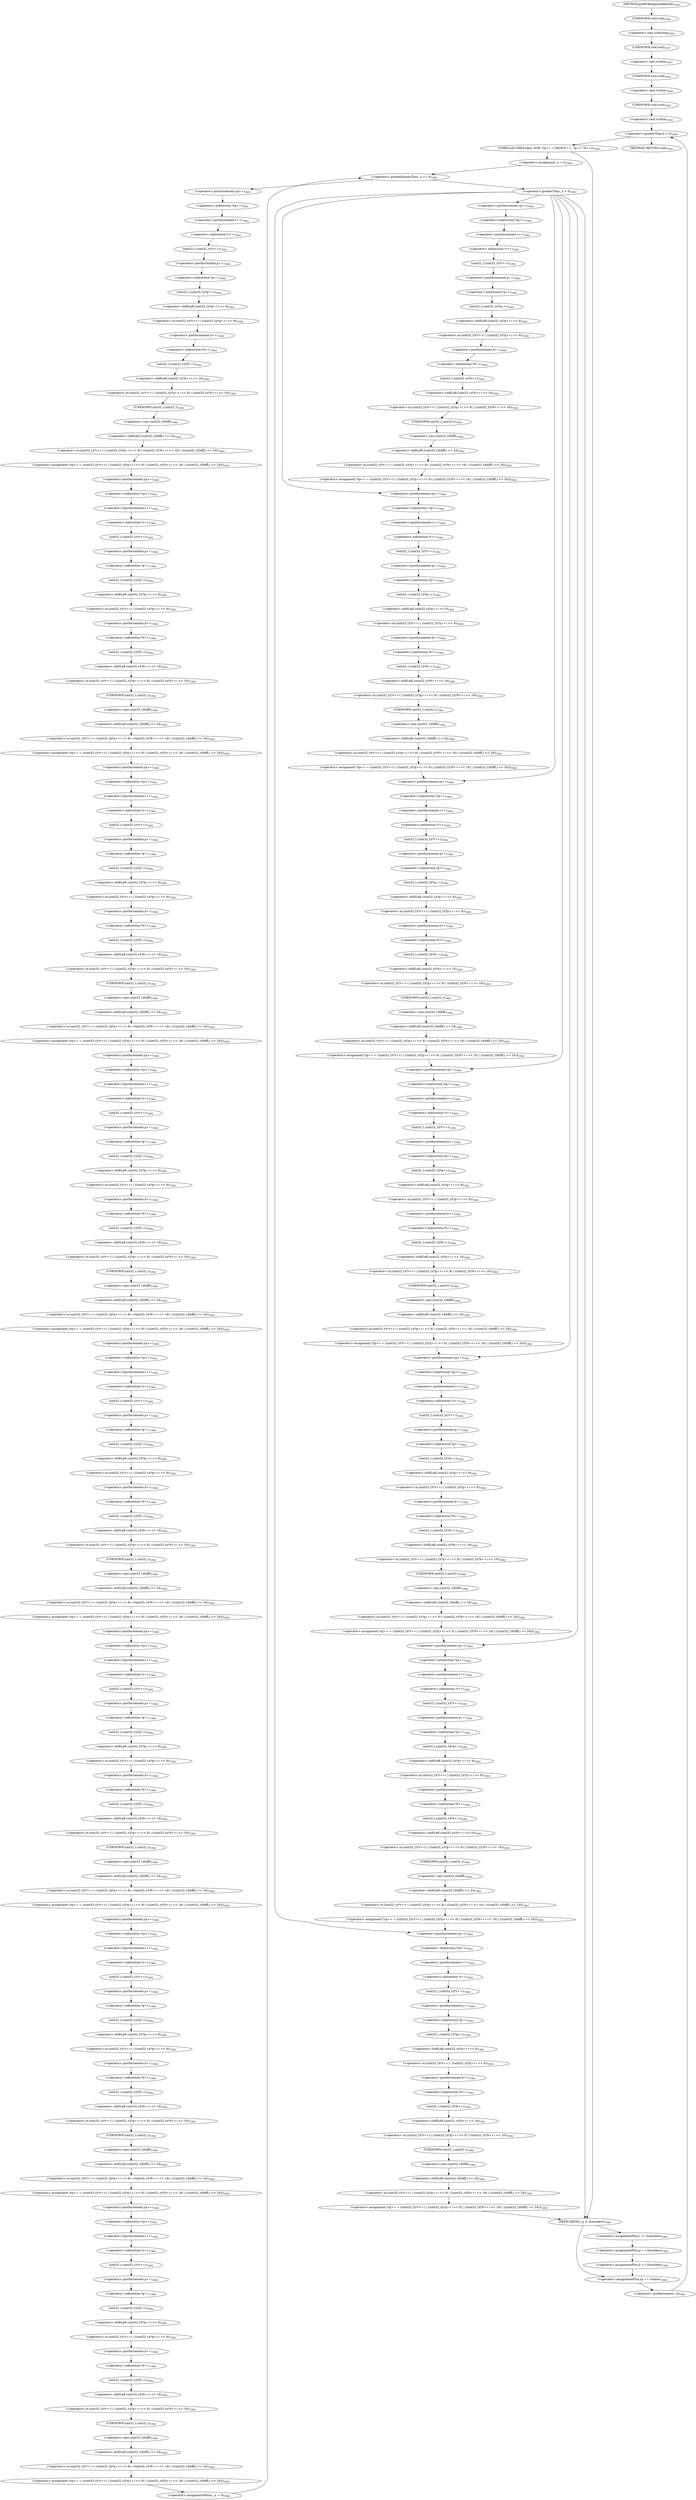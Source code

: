 digraph "putRGBseparate8bittile" {  
"53342" [label = <(&lt;operator&gt;.cast,(void)img)<SUB>1856</SUB>> ]
"53345" [label = <(&lt;operator&gt;.cast,(void)x)<SUB>1857</SUB>> ]
"53348" [label = <(&lt;operator&gt;.cast,(void)y)<SUB>1858</SUB>> ]
"53351" [label = <(&lt;operator&gt;.cast,(void)a)<SUB>1859</SUB>> ]
"53343" [label = <(UNKNOWN,void,void)<SUB>1856</SUB>> ]
"53346" [label = <(UNKNOWN,void,void)<SUB>1857</SUB>> ]
"53349" [label = <(UNKNOWN,void,void)<SUB>1858</SUB>> ]
"53352" [label = <(UNKNOWN,void,void)<SUB>1859</SUB>> ]
"53356" [label = <(&lt;operator&gt;.greaterThan,h &gt; 0)<SUB>1860</SUB>> ]
"53359" [label = <(&lt;operator&gt;.preDecrement,--h)<SUB>1860</SUB>> ]
"53362" [label = <(UNROLL8,UNROLL8(w, NOP, *cp++ = PACK(*r++, *g++, *b++)))<SUB>1862</SUB>> ]
"53821" [label = <(SKEW,SKEW(r, g, b, fromskew))<SUB>1863</SUB>> ]
"53837" [label = <(&lt;operator&gt;.assignmentPlus,cp += toskew)<SUB>1864</SUB>> ]
"53828" [label = <(&lt;operator&gt;.assignmentPlus,r += fromskew)<SUB>1863</SUB>> ]
"53831" [label = <(&lt;operator&gt;.assignmentPlus,g += fromskew)<SUB>1863</SUB>> ]
"53834" [label = <(&lt;operator&gt;.assignmentPlus,b += fromskew)<SUB>1863</SUB>> ]
"53372" [label = <(&lt;operator&gt;.greaterEqualsThan,_x &gt;= 8)<SUB>1862</SUB>> ]
"53375" [label = <(&lt;operator&gt;.assignmentMinus,_x -= 8)<SUB>1862</SUB>> ]
"53604" [label = <(&lt;operator&gt;.greaterThan,_x &gt; 0)<SUB>1862</SUB>> ]
"53369" [label = <(&lt;operator&gt;.assignment,_x = w)<SUB>1862</SUB>> ]
"53379" [label = <(&lt;operator&gt;.assignment,*cp++ = ((uint32_t)(*r++) | ((uint32_t)(*g++) &lt;&lt; 8) | ((uint32_t)(*b++) &lt;&lt; 16) | (((uint32_t)0xffL) &lt;&lt; 24)))<SUB>1862</SUB>> ]
"53407" [label = <(&lt;operator&gt;.assignment,*cp++ = ((uint32_t)(*r++) | ((uint32_t)(*g++) &lt;&lt; 8) | ((uint32_t)(*b++) &lt;&lt; 16) | (((uint32_t)0xffL) &lt;&lt; 24)))<SUB>1862</SUB>> ]
"53435" [label = <(&lt;operator&gt;.assignment,*cp++ = ((uint32_t)(*r++) | ((uint32_t)(*g++) &lt;&lt; 8) | ((uint32_t)(*b++) &lt;&lt; 16) | (((uint32_t)0xffL) &lt;&lt; 24)))<SUB>1862</SUB>> ]
"53463" [label = <(&lt;operator&gt;.assignment,*cp++ = ((uint32_t)(*r++) | ((uint32_t)(*g++) &lt;&lt; 8) | ((uint32_t)(*b++) &lt;&lt; 16) | (((uint32_t)0xffL) &lt;&lt; 24)))<SUB>1862</SUB>> ]
"53491" [label = <(&lt;operator&gt;.assignment,*cp++ = ((uint32_t)(*r++) | ((uint32_t)(*g++) &lt;&lt; 8) | ((uint32_t)(*b++) &lt;&lt; 16) | (((uint32_t)0xffL) &lt;&lt; 24)))<SUB>1862</SUB>> ]
"53519" [label = <(&lt;operator&gt;.assignment,*cp++ = ((uint32_t)(*r++) | ((uint32_t)(*g++) &lt;&lt; 8) | ((uint32_t)(*b++) &lt;&lt; 16) | (((uint32_t)0xffL) &lt;&lt; 24)))<SUB>1862</SUB>> ]
"53547" [label = <(&lt;operator&gt;.assignment,*cp++ = ((uint32_t)(*r++) | ((uint32_t)(*g++) &lt;&lt; 8) | ((uint32_t)(*b++) &lt;&lt; 16) | (((uint32_t)0xffL) &lt;&lt; 24)))<SUB>1862</SUB>> ]
"53575" [label = <(&lt;operator&gt;.assignment,*cp++ = ((uint32_t)(*r++) | ((uint32_t)(*g++) &lt;&lt; 8) | ((uint32_t)(*b++) &lt;&lt; 16) | (((uint32_t)0xffL) &lt;&lt; 24)))<SUB>1862</SUB>> ]
"53380" [label = <(&lt;operator&gt;.indirection,*cp++)<SUB>1862</SUB>> ]
"53383" [label = <(&lt;operator&gt;.or,(uint32_t)(*r++) | ((uint32_t)(*g++) &lt;&lt; 8) | ((uint32_t)(*b++) &lt;&lt; 16) | (((uint32_t)0xffL) &lt;&lt; 24))<SUB>1862</SUB>> ]
"53408" [label = <(&lt;operator&gt;.indirection,*cp++)<SUB>1862</SUB>> ]
"53411" [label = <(&lt;operator&gt;.or,(uint32_t)(*r++) | ((uint32_t)(*g++) &lt;&lt; 8) | ((uint32_t)(*b++) &lt;&lt; 16) | (((uint32_t)0xffL) &lt;&lt; 24))<SUB>1862</SUB>> ]
"53436" [label = <(&lt;operator&gt;.indirection,*cp++)<SUB>1862</SUB>> ]
"53439" [label = <(&lt;operator&gt;.or,(uint32_t)(*r++) | ((uint32_t)(*g++) &lt;&lt; 8) | ((uint32_t)(*b++) &lt;&lt; 16) | (((uint32_t)0xffL) &lt;&lt; 24))<SUB>1862</SUB>> ]
"53464" [label = <(&lt;operator&gt;.indirection,*cp++)<SUB>1862</SUB>> ]
"53467" [label = <(&lt;operator&gt;.or,(uint32_t)(*r++) | ((uint32_t)(*g++) &lt;&lt; 8) | ((uint32_t)(*b++) &lt;&lt; 16) | (((uint32_t)0xffL) &lt;&lt; 24))<SUB>1862</SUB>> ]
"53492" [label = <(&lt;operator&gt;.indirection,*cp++)<SUB>1862</SUB>> ]
"53495" [label = <(&lt;operator&gt;.or,(uint32_t)(*r++) | ((uint32_t)(*g++) &lt;&lt; 8) | ((uint32_t)(*b++) &lt;&lt; 16) | (((uint32_t)0xffL) &lt;&lt; 24))<SUB>1862</SUB>> ]
"53520" [label = <(&lt;operator&gt;.indirection,*cp++)<SUB>1862</SUB>> ]
"53523" [label = <(&lt;operator&gt;.or,(uint32_t)(*r++) | ((uint32_t)(*g++) &lt;&lt; 8) | ((uint32_t)(*b++) &lt;&lt; 16) | (((uint32_t)0xffL) &lt;&lt; 24))<SUB>1862</SUB>> ]
"53548" [label = <(&lt;operator&gt;.indirection,*cp++)<SUB>1862</SUB>> ]
"53551" [label = <(&lt;operator&gt;.or,(uint32_t)(*r++) | ((uint32_t)(*g++) &lt;&lt; 8) | ((uint32_t)(*b++) &lt;&lt; 16) | (((uint32_t)0xffL) &lt;&lt; 24))<SUB>1862</SUB>> ]
"53576" [label = <(&lt;operator&gt;.indirection,*cp++)<SUB>1862</SUB>> ]
"53579" [label = <(&lt;operator&gt;.or,(uint32_t)(*r++) | ((uint32_t)(*g++) &lt;&lt; 8) | ((uint32_t)(*b++) &lt;&lt; 16) | (((uint32_t)0xffL) &lt;&lt; 24))<SUB>1862</SUB>> ]
"53381" [label = <(&lt;operator&gt;.postIncrement,cp++)<SUB>1862</SUB>> ]
"53384" [label = <(&lt;operator&gt;.or,(uint32_t)(*r++) | ((uint32_t)(*g++) &lt;&lt; 8) | ((uint32_t)(*b++) &lt;&lt; 16))<SUB>1862</SUB>> ]
"53402" [label = <(&lt;operator&gt;.shiftLeft,((uint32_t)0xffL) &lt;&lt; 24)<SUB>1862</SUB>> ]
"53409" [label = <(&lt;operator&gt;.postIncrement,cp++)<SUB>1862</SUB>> ]
"53412" [label = <(&lt;operator&gt;.or,(uint32_t)(*r++) | ((uint32_t)(*g++) &lt;&lt; 8) | ((uint32_t)(*b++) &lt;&lt; 16))<SUB>1862</SUB>> ]
"53430" [label = <(&lt;operator&gt;.shiftLeft,((uint32_t)0xffL) &lt;&lt; 24)<SUB>1862</SUB>> ]
"53437" [label = <(&lt;operator&gt;.postIncrement,cp++)<SUB>1862</SUB>> ]
"53440" [label = <(&lt;operator&gt;.or,(uint32_t)(*r++) | ((uint32_t)(*g++) &lt;&lt; 8) | ((uint32_t)(*b++) &lt;&lt; 16))<SUB>1862</SUB>> ]
"53458" [label = <(&lt;operator&gt;.shiftLeft,((uint32_t)0xffL) &lt;&lt; 24)<SUB>1862</SUB>> ]
"53465" [label = <(&lt;operator&gt;.postIncrement,cp++)<SUB>1862</SUB>> ]
"53468" [label = <(&lt;operator&gt;.or,(uint32_t)(*r++) | ((uint32_t)(*g++) &lt;&lt; 8) | ((uint32_t)(*b++) &lt;&lt; 16))<SUB>1862</SUB>> ]
"53486" [label = <(&lt;operator&gt;.shiftLeft,((uint32_t)0xffL) &lt;&lt; 24)<SUB>1862</SUB>> ]
"53493" [label = <(&lt;operator&gt;.postIncrement,cp++)<SUB>1862</SUB>> ]
"53496" [label = <(&lt;operator&gt;.or,(uint32_t)(*r++) | ((uint32_t)(*g++) &lt;&lt; 8) | ((uint32_t)(*b++) &lt;&lt; 16))<SUB>1862</SUB>> ]
"53514" [label = <(&lt;operator&gt;.shiftLeft,((uint32_t)0xffL) &lt;&lt; 24)<SUB>1862</SUB>> ]
"53521" [label = <(&lt;operator&gt;.postIncrement,cp++)<SUB>1862</SUB>> ]
"53524" [label = <(&lt;operator&gt;.or,(uint32_t)(*r++) | ((uint32_t)(*g++) &lt;&lt; 8) | ((uint32_t)(*b++) &lt;&lt; 16))<SUB>1862</SUB>> ]
"53542" [label = <(&lt;operator&gt;.shiftLeft,((uint32_t)0xffL) &lt;&lt; 24)<SUB>1862</SUB>> ]
"53549" [label = <(&lt;operator&gt;.postIncrement,cp++)<SUB>1862</SUB>> ]
"53552" [label = <(&lt;operator&gt;.or,(uint32_t)(*r++) | ((uint32_t)(*g++) &lt;&lt; 8) | ((uint32_t)(*b++) &lt;&lt; 16))<SUB>1862</SUB>> ]
"53570" [label = <(&lt;operator&gt;.shiftLeft,((uint32_t)0xffL) &lt;&lt; 24)<SUB>1862</SUB>> ]
"53577" [label = <(&lt;operator&gt;.postIncrement,cp++)<SUB>1862</SUB>> ]
"53580" [label = <(&lt;operator&gt;.or,(uint32_t)(*r++) | ((uint32_t)(*g++) &lt;&lt; 8) | ((uint32_t)(*b++) &lt;&lt; 16))<SUB>1862</SUB>> ]
"53598" [label = <(&lt;operator&gt;.shiftLeft,((uint32_t)0xffL) &lt;&lt; 24)<SUB>1862</SUB>> ]
"53613" [label = <(&lt;operator&gt;.assignment,*cp++ = ((uint32_t)(*r++) | ((uint32_t)(*g++) &lt;&lt; 8) | ((uint32_t)(*b++) &lt;&lt; 16) | (((uint32_t)0xffL) &lt;&lt; 24)))<SUB>1862</SUB>> ]
"53643" [label = <(&lt;operator&gt;.assignment,*cp++ = ((uint32_t)(*r++) | ((uint32_t)(*g++) &lt;&lt; 8) | ((uint32_t)(*b++) &lt;&lt; 16) | (((uint32_t)0xffL) &lt;&lt; 24)))<SUB>1862</SUB>> ]
"53673" [label = <(&lt;operator&gt;.assignment,*cp++ = ((uint32_t)(*r++) | ((uint32_t)(*g++) &lt;&lt; 8) | ((uint32_t)(*b++) &lt;&lt; 16) | (((uint32_t)0xffL) &lt;&lt; 24)))<SUB>1862</SUB>> ]
"53703" [label = <(&lt;operator&gt;.assignment,*cp++ = ((uint32_t)(*r++) | ((uint32_t)(*g++) &lt;&lt; 8) | ((uint32_t)(*b++) &lt;&lt; 16) | (((uint32_t)0xffL) &lt;&lt; 24)))<SUB>1862</SUB>> ]
"53733" [label = <(&lt;operator&gt;.assignment,*cp++ = ((uint32_t)(*r++) | ((uint32_t)(*g++) &lt;&lt; 8) | ((uint32_t)(*b++) &lt;&lt; 16) | (((uint32_t)0xffL) &lt;&lt; 24)))<SUB>1862</SUB>> ]
"53763" [label = <(&lt;operator&gt;.assignment,*cp++ = ((uint32_t)(*r++) | ((uint32_t)(*g++) &lt;&lt; 8) | ((uint32_t)(*b++) &lt;&lt; 16) | (((uint32_t)0xffL) &lt;&lt; 24)))<SUB>1862</SUB>> ]
"53793" [label = <(&lt;operator&gt;.assignment,*cp++ = ((uint32_t)(*r++) | ((uint32_t)(*g++) &lt;&lt; 8) | ((uint32_t)(*b++) &lt;&lt; 16) | (((uint32_t)0xffL) &lt;&lt; 24)))<SUB>1862</SUB>> ]
"53385" [label = <(&lt;operator&gt;.or,(uint32_t)(*r++) | ((uint32_t)(*g++) &lt;&lt; 8))<SUB>1862</SUB>> ]
"53396" [label = <(&lt;operator&gt;.shiftLeft,(uint32_t)(*b++) &lt;&lt; 16)<SUB>1862</SUB>> ]
"53403" [label = <(&lt;operator&gt;.cast,(uint32_t)0xffL)<SUB>1862</SUB>> ]
"53413" [label = <(&lt;operator&gt;.or,(uint32_t)(*r++) | ((uint32_t)(*g++) &lt;&lt; 8))<SUB>1862</SUB>> ]
"53424" [label = <(&lt;operator&gt;.shiftLeft,(uint32_t)(*b++) &lt;&lt; 16)<SUB>1862</SUB>> ]
"53431" [label = <(&lt;operator&gt;.cast,(uint32_t)0xffL)<SUB>1862</SUB>> ]
"53441" [label = <(&lt;operator&gt;.or,(uint32_t)(*r++) | ((uint32_t)(*g++) &lt;&lt; 8))<SUB>1862</SUB>> ]
"53452" [label = <(&lt;operator&gt;.shiftLeft,(uint32_t)(*b++) &lt;&lt; 16)<SUB>1862</SUB>> ]
"53459" [label = <(&lt;operator&gt;.cast,(uint32_t)0xffL)<SUB>1862</SUB>> ]
"53469" [label = <(&lt;operator&gt;.or,(uint32_t)(*r++) | ((uint32_t)(*g++) &lt;&lt; 8))<SUB>1862</SUB>> ]
"53480" [label = <(&lt;operator&gt;.shiftLeft,(uint32_t)(*b++) &lt;&lt; 16)<SUB>1862</SUB>> ]
"53487" [label = <(&lt;operator&gt;.cast,(uint32_t)0xffL)<SUB>1862</SUB>> ]
"53497" [label = <(&lt;operator&gt;.or,(uint32_t)(*r++) | ((uint32_t)(*g++) &lt;&lt; 8))<SUB>1862</SUB>> ]
"53508" [label = <(&lt;operator&gt;.shiftLeft,(uint32_t)(*b++) &lt;&lt; 16)<SUB>1862</SUB>> ]
"53515" [label = <(&lt;operator&gt;.cast,(uint32_t)0xffL)<SUB>1862</SUB>> ]
"53525" [label = <(&lt;operator&gt;.or,(uint32_t)(*r++) | ((uint32_t)(*g++) &lt;&lt; 8))<SUB>1862</SUB>> ]
"53536" [label = <(&lt;operator&gt;.shiftLeft,(uint32_t)(*b++) &lt;&lt; 16)<SUB>1862</SUB>> ]
"53543" [label = <(&lt;operator&gt;.cast,(uint32_t)0xffL)<SUB>1862</SUB>> ]
"53553" [label = <(&lt;operator&gt;.or,(uint32_t)(*r++) | ((uint32_t)(*g++) &lt;&lt; 8))<SUB>1862</SUB>> ]
"53564" [label = <(&lt;operator&gt;.shiftLeft,(uint32_t)(*b++) &lt;&lt; 16)<SUB>1862</SUB>> ]
"53571" [label = <(&lt;operator&gt;.cast,(uint32_t)0xffL)<SUB>1862</SUB>> ]
"53581" [label = <(&lt;operator&gt;.or,(uint32_t)(*r++) | ((uint32_t)(*g++) &lt;&lt; 8))<SUB>1862</SUB>> ]
"53592" [label = <(&lt;operator&gt;.shiftLeft,(uint32_t)(*b++) &lt;&lt; 16)<SUB>1862</SUB>> ]
"53599" [label = <(&lt;operator&gt;.cast,(uint32_t)0xffL)<SUB>1862</SUB>> ]
"53614" [label = <(&lt;operator&gt;.indirection,*cp++)<SUB>1862</SUB>> ]
"53617" [label = <(&lt;operator&gt;.or,(uint32_t)(*r++) | ((uint32_t)(*g++) &lt;&lt; 8) | ((uint32_t)(*b++) &lt;&lt; 16) | (((uint32_t)0xffL) &lt;&lt; 24))<SUB>1862</SUB>> ]
"53644" [label = <(&lt;operator&gt;.indirection,*cp++)<SUB>1862</SUB>> ]
"53647" [label = <(&lt;operator&gt;.or,(uint32_t)(*r++) | ((uint32_t)(*g++) &lt;&lt; 8) | ((uint32_t)(*b++) &lt;&lt; 16) | (((uint32_t)0xffL) &lt;&lt; 24))<SUB>1862</SUB>> ]
"53674" [label = <(&lt;operator&gt;.indirection,*cp++)<SUB>1862</SUB>> ]
"53677" [label = <(&lt;operator&gt;.or,(uint32_t)(*r++) | ((uint32_t)(*g++) &lt;&lt; 8) | ((uint32_t)(*b++) &lt;&lt; 16) | (((uint32_t)0xffL) &lt;&lt; 24))<SUB>1862</SUB>> ]
"53704" [label = <(&lt;operator&gt;.indirection,*cp++)<SUB>1862</SUB>> ]
"53707" [label = <(&lt;operator&gt;.or,(uint32_t)(*r++) | ((uint32_t)(*g++) &lt;&lt; 8) | ((uint32_t)(*b++) &lt;&lt; 16) | (((uint32_t)0xffL) &lt;&lt; 24))<SUB>1862</SUB>> ]
"53734" [label = <(&lt;operator&gt;.indirection,*cp++)<SUB>1862</SUB>> ]
"53737" [label = <(&lt;operator&gt;.or,(uint32_t)(*r++) | ((uint32_t)(*g++) &lt;&lt; 8) | ((uint32_t)(*b++) &lt;&lt; 16) | (((uint32_t)0xffL) &lt;&lt; 24))<SUB>1862</SUB>> ]
"53764" [label = <(&lt;operator&gt;.indirection,*cp++)<SUB>1862</SUB>> ]
"53767" [label = <(&lt;operator&gt;.or,(uint32_t)(*r++) | ((uint32_t)(*g++) &lt;&lt; 8) | ((uint32_t)(*b++) &lt;&lt; 16) | (((uint32_t)0xffL) &lt;&lt; 24))<SUB>1862</SUB>> ]
"53794" [label = <(&lt;operator&gt;.indirection,*cp++)<SUB>1862</SUB>> ]
"53797" [label = <(&lt;operator&gt;.or,(uint32_t)(*r++) | ((uint32_t)(*g++) &lt;&lt; 8) | ((uint32_t)(*b++) &lt;&lt; 16) | (((uint32_t)0xffL) &lt;&lt; 24))<SUB>1862</SUB>> ]
"53386" [label = <(uint32_t,(uint32_t)(*r++))<SUB>1862</SUB>> ]
"53390" [label = <(&lt;operator&gt;.shiftLeft,(uint32_t)(*g++) &lt;&lt; 8)<SUB>1862</SUB>> ]
"53397" [label = <(uint32_t,(uint32_t)(*b++))<SUB>1862</SUB>> ]
"53404" [label = <(UNKNOWN,uint32_t,uint32_t)<SUB>1862</SUB>> ]
"53414" [label = <(uint32_t,(uint32_t)(*r++))<SUB>1862</SUB>> ]
"53418" [label = <(&lt;operator&gt;.shiftLeft,(uint32_t)(*g++) &lt;&lt; 8)<SUB>1862</SUB>> ]
"53425" [label = <(uint32_t,(uint32_t)(*b++))<SUB>1862</SUB>> ]
"53432" [label = <(UNKNOWN,uint32_t,uint32_t)<SUB>1862</SUB>> ]
"53442" [label = <(uint32_t,(uint32_t)(*r++))<SUB>1862</SUB>> ]
"53446" [label = <(&lt;operator&gt;.shiftLeft,(uint32_t)(*g++) &lt;&lt; 8)<SUB>1862</SUB>> ]
"53453" [label = <(uint32_t,(uint32_t)(*b++))<SUB>1862</SUB>> ]
"53460" [label = <(UNKNOWN,uint32_t,uint32_t)<SUB>1862</SUB>> ]
"53470" [label = <(uint32_t,(uint32_t)(*r++))<SUB>1862</SUB>> ]
"53474" [label = <(&lt;operator&gt;.shiftLeft,(uint32_t)(*g++) &lt;&lt; 8)<SUB>1862</SUB>> ]
"53481" [label = <(uint32_t,(uint32_t)(*b++))<SUB>1862</SUB>> ]
"53488" [label = <(UNKNOWN,uint32_t,uint32_t)<SUB>1862</SUB>> ]
"53498" [label = <(uint32_t,(uint32_t)(*r++))<SUB>1862</SUB>> ]
"53502" [label = <(&lt;operator&gt;.shiftLeft,(uint32_t)(*g++) &lt;&lt; 8)<SUB>1862</SUB>> ]
"53509" [label = <(uint32_t,(uint32_t)(*b++))<SUB>1862</SUB>> ]
"53516" [label = <(UNKNOWN,uint32_t,uint32_t)<SUB>1862</SUB>> ]
"53526" [label = <(uint32_t,(uint32_t)(*r++))<SUB>1862</SUB>> ]
"53530" [label = <(&lt;operator&gt;.shiftLeft,(uint32_t)(*g++) &lt;&lt; 8)<SUB>1862</SUB>> ]
"53537" [label = <(uint32_t,(uint32_t)(*b++))<SUB>1862</SUB>> ]
"53544" [label = <(UNKNOWN,uint32_t,uint32_t)<SUB>1862</SUB>> ]
"53554" [label = <(uint32_t,(uint32_t)(*r++))<SUB>1862</SUB>> ]
"53558" [label = <(&lt;operator&gt;.shiftLeft,(uint32_t)(*g++) &lt;&lt; 8)<SUB>1862</SUB>> ]
"53565" [label = <(uint32_t,(uint32_t)(*b++))<SUB>1862</SUB>> ]
"53572" [label = <(UNKNOWN,uint32_t,uint32_t)<SUB>1862</SUB>> ]
"53582" [label = <(uint32_t,(uint32_t)(*r++))<SUB>1862</SUB>> ]
"53586" [label = <(&lt;operator&gt;.shiftLeft,(uint32_t)(*g++) &lt;&lt; 8)<SUB>1862</SUB>> ]
"53593" [label = <(uint32_t,(uint32_t)(*b++))<SUB>1862</SUB>> ]
"53600" [label = <(UNKNOWN,uint32_t,uint32_t)<SUB>1862</SUB>> ]
"53615" [label = <(&lt;operator&gt;.postIncrement,cp++)<SUB>1862</SUB>> ]
"53618" [label = <(&lt;operator&gt;.or,(uint32_t)(*r++) | ((uint32_t)(*g++) &lt;&lt; 8) | ((uint32_t)(*b++) &lt;&lt; 16))<SUB>1862</SUB>> ]
"53636" [label = <(&lt;operator&gt;.shiftLeft,((uint32_t)0xffL) &lt;&lt; 24)<SUB>1862</SUB>> ]
"53645" [label = <(&lt;operator&gt;.postIncrement,cp++)<SUB>1862</SUB>> ]
"53648" [label = <(&lt;operator&gt;.or,(uint32_t)(*r++) | ((uint32_t)(*g++) &lt;&lt; 8) | ((uint32_t)(*b++) &lt;&lt; 16))<SUB>1862</SUB>> ]
"53666" [label = <(&lt;operator&gt;.shiftLeft,((uint32_t)0xffL) &lt;&lt; 24)<SUB>1862</SUB>> ]
"53675" [label = <(&lt;operator&gt;.postIncrement,cp++)<SUB>1862</SUB>> ]
"53678" [label = <(&lt;operator&gt;.or,(uint32_t)(*r++) | ((uint32_t)(*g++) &lt;&lt; 8) | ((uint32_t)(*b++) &lt;&lt; 16))<SUB>1862</SUB>> ]
"53696" [label = <(&lt;operator&gt;.shiftLeft,((uint32_t)0xffL) &lt;&lt; 24)<SUB>1862</SUB>> ]
"53705" [label = <(&lt;operator&gt;.postIncrement,cp++)<SUB>1862</SUB>> ]
"53708" [label = <(&lt;operator&gt;.or,(uint32_t)(*r++) | ((uint32_t)(*g++) &lt;&lt; 8) | ((uint32_t)(*b++) &lt;&lt; 16))<SUB>1862</SUB>> ]
"53726" [label = <(&lt;operator&gt;.shiftLeft,((uint32_t)0xffL) &lt;&lt; 24)<SUB>1862</SUB>> ]
"53735" [label = <(&lt;operator&gt;.postIncrement,cp++)<SUB>1862</SUB>> ]
"53738" [label = <(&lt;operator&gt;.or,(uint32_t)(*r++) | ((uint32_t)(*g++) &lt;&lt; 8) | ((uint32_t)(*b++) &lt;&lt; 16))<SUB>1862</SUB>> ]
"53756" [label = <(&lt;operator&gt;.shiftLeft,((uint32_t)0xffL) &lt;&lt; 24)<SUB>1862</SUB>> ]
"53765" [label = <(&lt;operator&gt;.postIncrement,cp++)<SUB>1862</SUB>> ]
"53768" [label = <(&lt;operator&gt;.or,(uint32_t)(*r++) | ((uint32_t)(*g++) &lt;&lt; 8) | ((uint32_t)(*b++) &lt;&lt; 16))<SUB>1862</SUB>> ]
"53786" [label = <(&lt;operator&gt;.shiftLeft,((uint32_t)0xffL) &lt;&lt; 24)<SUB>1862</SUB>> ]
"53795" [label = <(&lt;operator&gt;.postIncrement,cp++)<SUB>1862</SUB>> ]
"53798" [label = <(&lt;operator&gt;.or,(uint32_t)(*r++) | ((uint32_t)(*g++) &lt;&lt; 8) | ((uint32_t)(*b++) &lt;&lt; 16))<SUB>1862</SUB>> ]
"53816" [label = <(&lt;operator&gt;.shiftLeft,((uint32_t)0xffL) &lt;&lt; 24)<SUB>1862</SUB>> ]
"53387" [label = <(&lt;operator&gt;.indirection,*r++)<SUB>1862</SUB>> ]
"53391" [label = <(uint32_t,(uint32_t)(*g++))<SUB>1862</SUB>> ]
"53398" [label = <(&lt;operator&gt;.indirection,*b++)<SUB>1862</SUB>> ]
"53415" [label = <(&lt;operator&gt;.indirection,*r++)<SUB>1862</SUB>> ]
"53419" [label = <(uint32_t,(uint32_t)(*g++))<SUB>1862</SUB>> ]
"53426" [label = <(&lt;operator&gt;.indirection,*b++)<SUB>1862</SUB>> ]
"53443" [label = <(&lt;operator&gt;.indirection,*r++)<SUB>1862</SUB>> ]
"53447" [label = <(uint32_t,(uint32_t)(*g++))<SUB>1862</SUB>> ]
"53454" [label = <(&lt;operator&gt;.indirection,*b++)<SUB>1862</SUB>> ]
"53471" [label = <(&lt;operator&gt;.indirection,*r++)<SUB>1862</SUB>> ]
"53475" [label = <(uint32_t,(uint32_t)(*g++))<SUB>1862</SUB>> ]
"53482" [label = <(&lt;operator&gt;.indirection,*b++)<SUB>1862</SUB>> ]
"53499" [label = <(&lt;operator&gt;.indirection,*r++)<SUB>1862</SUB>> ]
"53503" [label = <(uint32_t,(uint32_t)(*g++))<SUB>1862</SUB>> ]
"53510" [label = <(&lt;operator&gt;.indirection,*b++)<SUB>1862</SUB>> ]
"53527" [label = <(&lt;operator&gt;.indirection,*r++)<SUB>1862</SUB>> ]
"53531" [label = <(uint32_t,(uint32_t)(*g++))<SUB>1862</SUB>> ]
"53538" [label = <(&lt;operator&gt;.indirection,*b++)<SUB>1862</SUB>> ]
"53555" [label = <(&lt;operator&gt;.indirection,*r++)<SUB>1862</SUB>> ]
"53559" [label = <(uint32_t,(uint32_t)(*g++))<SUB>1862</SUB>> ]
"53566" [label = <(&lt;operator&gt;.indirection,*b++)<SUB>1862</SUB>> ]
"53583" [label = <(&lt;operator&gt;.indirection,*r++)<SUB>1862</SUB>> ]
"53587" [label = <(uint32_t,(uint32_t)(*g++))<SUB>1862</SUB>> ]
"53594" [label = <(&lt;operator&gt;.indirection,*b++)<SUB>1862</SUB>> ]
"53619" [label = <(&lt;operator&gt;.or,(uint32_t)(*r++) | ((uint32_t)(*g++) &lt;&lt; 8))<SUB>1862</SUB>> ]
"53630" [label = <(&lt;operator&gt;.shiftLeft,(uint32_t)(*b++) &lt;&lt; 16)<SUB>1862</SUB>> ]
"53637" [label = <(&lt;operator&gt;.cast,(uint32_t)0xffL)<SUB>1862</SUB>> ]
"53649" [label = <(&lt;operator&gt;.or,(uint32_t)(*r++) | ((uint32_t)(*g++) &lt;&lt; 8))<SUB>1862</SUB>> ]
"53660" [label = <(&lt;operator&gt;.shiftLeft,(uint32_t)(*b++) &lt;&lt; 16)<SUB>1862</SUB>> ]
"53667" [label = <(&lt;operator&gt;.cast,(uint32_t)0xffL)<SUB>1862</SUB>> ]
"53679" [label = <(&lt;operator&gt;.or,(uint32_t)(*r++) | ((uint32_t)(*g++) &lt;&lt; 8))<SUB>1862</SUB>> ]
"53690" [label = <(&lt;operator&gt;.shiftLeft,(uint32_t)(*b++) &lt;&lt; 16)<SUB>1862</SUB>> ]
"53697" [label = <(&lt;operator&gt;.cast,(uint32_t)0xffL)<SUB>1862</SUB>> ]
"53709" [label = <(&lt;operator&gt;.or,(uint32_t)(*r++) | ((uint32_t)(*g++) &lt;&lt; 8))<SUB>1862</SUB>> ]
"53720" [label = <(&lt;operator&gt;.shiftLeft,(uint32_t)(*b++) &lt;&lt; 16)<SUB>1862</SUB>> ]
"53727" [label = <(&lt;operator&gt;.cast,(uint32_t)0xffL)<SUB>1862</SUB>> ]
"53739" [label = <(&lt;operator&gt;.or,(uint32_t)(*r++) | ((uint32_t)(*g++) &lt;&lt; 8))<SUB>1862</SUB>> ]
"53750" [label = <(&lt;operator&gt;.shiftLeft,(uint32_t)(*b++) &lt;&lt; 16)<SUB>1862</SUB>> ]
"53757" [label = <(&lt;operator&gt;.cast,(uint32_t)0xffL)<SUB>1862</SUB>> ]
"53769" [label = <(&lt;operator&gt;.or,(uint32_t)(*r++) | ((uint32_t)(*g++) &lt;&lt; 8))<SUB>1862</SUB>> ]
"53780" [label = <(&lt;operator&gt;.shiftLeft,(uint32_t)(*b++) &lt;&lt; 16)<SUB>1862</SUB>> ]
"53787" [label = <(&lt;operator&gt;.cast,(uint32_t)0xffL)<SUB>1862</SUB>> ]
"53799" [label = <(&lt;operator&gt;.or,(uint32_t)(*r++) | ((uint32_t)(*g++) &lt;&lt; 8))<SUB>1862</SUB>> ]
"53810" [label = <(&lt;operator&gt;.shiftLeft,(uint32_t)(*b++) &lt;&lt; 16)<SUB>1862</SUB>> ]
"53817" [label = <(&lt;operator&gt;.cast,(uint32_t)0xffL)<SUB>1862</SUB>> ]
"53388" [label = <(&lt;operator&gt;.postIncrement,r++)<SUB>1862</SUB>> ]
"53392" [label = <(&lt;operator&gt;.indirection,*g++)<SUB>1862</SUB>> ]
"53399" [label = <(&lt;operator&gt;.postIncrement,b++)<SUB>1862</SUB>> ]
"53416" [label = <(&lt;operator&gt;.postIncrement,r++)<SUB>1862</SUB>> ]
"53420" [label = <(&lt;operator&gt;.indirection,*g++)<SUB>1862</SUB>> ]
"53427" [label = <(&lt;operator&gt;.postIncrement,b++)<SUB>1862</SUB>> ]
"53444" [label = <(&lt;operator&gt;.postIncrement,r++)<SUB>1862</SUB>> ]
"53448" [label = <(&lt;operator&gt;.indirection,*g++)<SUB>1862</SUB>> ]
"53455" [label = <(&lt;operator&gt;.postIncrement,b++)<SUB>1862</SUB>> ]
"53472" [label = <(&lt;operator&gt;.postIncrement,r++)<SUB>1862</SUB>> ]
"53476" [label = <(&lt;operator&gt;.indirection,*g++)<SUB>1862</SUB>> ]
"53483" [label = <(&lt;operator&gt;.postIncrement,b++)<SUB>1862</SUB>> ]
"53500" [label = <(&lt;operator&gt;.postIncrement,r++)<SUB>1862</SUB>> ]
"53504" [label = <(&lt;operator&gt;.indirection,*g++)<SUB>1862</SUB>> ]
"53511" [label = <(&lt;operator&gt;.postIncrement,b++)<SUB>1862</SUB>> ]
"53528" [label = <(&lt;operator&gt;.postIncrement,r++)<SUB>1862</SUB>> ]
"53532" [label = <(&lt;operator&gt;.indirection,*g++)<SUB>1862</SUB>> ]
"53539" [label = <(&lt;operator&gt;.postIncrement,b++)<SUB>1862</SUB>> ]
"53556" [label = <(&lt;operator&gt;.postIncrement,r++)<SUB>1862</SUB>> ]
"53560" [label = <(&lt;operator&gt;.indirection,*g++)<SUB>1862</SUB>> ]
"53567" [label = <(&lt;operator&gt;.postIncrement,b++)<SUB>1862</SUB>> ]
"53584" [label = <(&lt;operator&gt;.postIncrement,r++)<SUB>1862</SUB>> ]
"53588" [label = <(&lt;operator&gt;.indirection,*g++)<SUB>1862</SUB>> ]
"53595" [label = <(&lt;operator&gt;.postIncrement,b++)<SUB>1862</SUB>> ]
"53620" [label = <(uint32_t,(uint32_t)(*r++))<SUB>1862</SUB>> ]
"53624" [label = <(&lt;operator&gt;.shiftLeft,(uint32_t)(*g++) &lt;&lt; 8)<SUB>1862</SUB>> ]
"53631" [label = <(uint32_t,(uint32_t)(*b++))<SUB>1862</SUB>> ]
"53638" [label = <(UNKNOWN,uint32_t,uint32_t)<SUB>1862</SUB>> ]
"53650" [label = <(uint32_t,(uint32_t)(*r++))<SUB>1862</SUB>> ]
"53654" [label = <(&lt;operator&gt;.shiftLeft,(uint32_t)(*g++) &lt;&lt; 8)<SUB>1862</SUB>> ]
"53661" [label = <(uint32_t,(uint32_t)(*b++))<SUB>1862</SUB>> ]
"53668" [label = <(UNKNOWN,uint32_t,uint32_t)<SUB>1862</SUB>> ]
"53680" [label = <(uint32_t,(uint32_t)(*r++))<SUB>1862</SUB>> ]
"53684" [label = <(&lt;operator&gt;.shiftLeft,(uint32_t)(*g++) &lt;&lt; 8)<SUB>1862</SUB>> ]
"53691" [label = <(uint32_t,(uint32_t)(*b++))<SUB>1862</SUB>> ]
"53698" [label = <(UNKNOWN,uint32_t,uint32_t)<SUB>1862</SUB>> ]
"53710" [label = <(uint32_t,(uint32_t)(*r++))<SUB>1862</SUB>> ]
"53714" [label = <(&lt;operator&gt;.shiftLeft,(uint32_t)(*g++) &lt;&lt; 8)<SUB>1862</SUB>> ]
"53721" [label = <(uint32_t,(uint32_t)(*b++))<SUB>1862</SUB>> ]
"53728" [label = <(UNKNOWN,uint32_t,uint32_t)<SUB>1862</SUB>> ]
"53740" [label = <(uint32_t,(uint32_t)(*r++))<SUB>1862</SUB>> ]
"53744" [label = <(&lt;operator&gt;.shiftLeft,(uint32_t)(*g++) &lt;&lt; 8)<SUB>1862</SUB>> ]
"53751" [label = <(uint32_t,(uint32_t)(*b++))<SUB>1862</SUB>> ]
"53758" [label = <(UNKNOWN,uint32_t,uint32_t)<SUB>1862</SUB>> ]
"53770" [label = <(uint32_t,(uint32_t)(*r++))<SUB>1862</SUB>> ]
"53774" [label = <(&lt;operator&gt;.shiftLeft,(uint32_t)(*g++) &lt;&lt; 8)<SUB>1862</SUB>> ]
"53781" [label = <(uint32_t,(uint32_t)(*b++))<SUB>1862</SUB>> ]
"53788" [label = <(UNKNOWN,uint32_t,uint32_t)<SUB>1862</SUB>> ]
"53800" [label = <(uint32_t,(uint32_t)(*r++))<SUB>1862</SUB>> ]
"53804" [label = <(&lt;operator&gt;.shiftLeft,(uint32_t)(*g++) &lt;&lt; 8)<SUB>1862</SUB>> ]
"53811" [label = <(uint32_t,(uint32_t)(*b++))<SUB>1862</SUB>> ]
"53818" [label = <(UNKNOWN,uint32_t,uint32_t)<SUB>1862</SUB>> ]
"53393" [label = <(&lt;operator&gt;.postIncrement,g++)<SUB>1862</SUB>> ]
"53421" [label = <(&lt;operator&gt;.postIncrement,g++)<SUB>1862</SUB>> ]
"53449" [label = <(&lt;operator&gt;.postIncrement,g++)<SUB>1862</SUB>> ]
"53477" [label = <(&lt;operator&gt;.postIncrement,g++)<SUB>1862</SUB>> ]
"53505" [label = <(&lt;operator&gt;.postIncrement,g++)<SUB>1862</SUB>> ]
"53533" [label = <(&lt;operator&gt;.postIncrement,g++)<SUB>1862</SUB>> ]
"53561" [label = <(&lt;operator&gt;.postIncrement,g++)<SUB>1862</SUB>> ]
"53589" [label = <(&lt;operator&gt;.postIncrement,g++)<SUB>1862</SUB>> ]
"53621" [label = <(&lt;operator&gt;.indirection,*r++)<SUB>1862</SUB>> ]
"53625" [label = <(uint32_t,(uint32_t)(*g++))<SUB>1862</SUB>> ]
"53632" [label = <(&lt;operator&gt;.indirection,*b++)<SUB>1862</SUB>> ]
"53651" [label = <(&lt;operator&gt;.indirection,*r++)<SUB>1862</SUB>> ]
"53655" [label = <(uint32_t,(uint32_t)(*g++))<SUB>1862</SUB>> ]
"53662" [label = <(&lt;operator&gt;.indirection,*b++)<SUB>1862</SUB>> ]
"53681" [label = <(&lt;operator&gt;.indirection,*r++)<SUB>1862</SUB>> ]
"53685" [label = <(uint32_t,(uint32_t)(*g++))<SUB>1862</SUB>> ]
"53692" [label = <(&lt;operator&gt;.indirection,*b++)<SUB>1862</SUB>> ]
"53711" [label = <(&lt;operator&gt;.indirection,*r++)<SUB>1862</SUB>> ]
"53715" [label = <(uint32_t,(uint32_t)(*g++))<SUB>1862</SUB>> ]
"53722" [label = <(&lt;operator&gt;.indirection,*b++)<SUB>1862</SUB>> ]
"53741" [label = <(&lt;operator&gt;.indirection,*r++)<SUB>1862</SUB>> ]
"53745" [label = <(uint32_t,(uint32_t)(*g++))<SUB>1862</SUB>> ]
"53752" [label = <(&lt;operator&gt;.indirection,*b++)<SUB>1862</SUB>> ]
"53771" [label = <(&lt;operator&gt;.indirection,*r++)<SUB>1862</SUB>> ]
"53775" [label = <(uint32_t,(uint32_t)(*g++))<SUB>1862</SUB>> ]
"53782" [label = <(&lt;operator&gt;.indirection,*b++)<SUB>1862</SUB>> ]
"53801" [label = <(&lt;operator&gt;.indirection,*r++)<SUB>1862</SUB>> ]
"53805" [label = <(uint32_t,(uint32_t)(*g++))<SUB>1862</SUB>> ]
"53812" [label = <(&lt;operator&gt;.indirection,*b++)<SUB>1862</SUB>> ]
"53622" [label = <(&lt;operator&gt;.postIncrement,r++)<SUB>1862</SUB>> ]
"53626" [label = <(&lt;operator&gt;.indirection,*g++)<SUB>1862</SUB>> ]
"53633" [label = <(&lt;operator&gt;.postIncrement,b++)<SUB>1862</SUB>> ]
"53652" [label = <(&lt;operator&gt;.postIncrement,r++)<SUB>1862</SUB>> ]
"53656" [label = <(&lt;operator&gt;.indirection,*g++)<SUB>1862</SUB>> ]
"53663" [label = <(&lt;operator&gt;.postIncrement,b++)<SUB>1862</SUB>> ]
"53682" [label = <(&lt;operator&gt;.postIncrement,r++)<SUB>1862</SUB>> ]
"53686" [label = <(&lt;operator&gt;.indirection,*g++)<SUB>1862</SUB>> ]
"53693" [label = <(&lt;operator&gt;.postIncrement,b++)<SUB>1862</SUB>> ]
"53712" [label = <(&lt;operator&gt;.postIncrement,r++)<SUB>1862</SUB>> ]
"53716" [label = <(&lt;operator&gt;.indirection,*g++)<SUB>1862</SUB>> ]
"53723" [label = <(&lt;operator&gt;.postIncrement,b++)<SUB>1862</SUB>> ]
"53742" [label = <(&lt;operator&gt;.postIncrement,r++)<SUB>1862</SUB>> ]
"53746" [label = <(&lt;operator&gt;.indirection,*g++)<SUB>1862</SUB>> ]
"53753" [label = <(&lt;operator&gt;.postIncrement,b++)<SUB>1862</SUB>> ]
"53772" [label = <(&lt;operator&gt;.postIncrement,r++)<SUB>1862</SUB>> ]
"53776" [label = <(&lt;operator&gt;.indirection,*g++)<SUB>1862</SUB>> ]
"53783" [label = <(&lt;operator&gt;.postIncrement,b++)<SUB>1862</SUB>> ]
"53802" [label = <(&lt;operator&gt;.postIncrement,r++)<SUB>1862</SUB>> ]
"53806" [label = <(&lt;operator&gt;.indirection,*g++)<SUB>1862</SUB>> ]
"53813" [label = <(&lt;operator&gt;.postIncrement,b++)<SUB>1862</SUB>> ]
"53627" [label = <(&lt;operator&gt;.postIncrement,g++)<SUB>1862</SUB>> ]
"53657" [label = <(&lt;operator&gt;.postIncrement,g++)<SUB>1862</SUB>> ]
"53687" [label = <(&lt;operator&gt;.postIncrement,g++)<SUB>1862</SUB>> ]
"53717" [label = <(&lt;operator&gt;.postIncrement,g++)<SUB>1862</SUB>> ]
"53747" [label = <(&lt;operator&gt;.postIncrement,g++)<SUB>1862</SUB>> ]
"53777" [label = <(&lt;operator&gt;.postIncrement,g++)<SUB>1862</SUB>> ]
"53807" [label = <(&lt;operator&gt;.postIncrement,g++)<SUB>1862</SUB>> ]
"53328" [label = <(METHOD,putRGBseparate8bittile)<SUB>1854</SUB>> ]
"53840" [label = <(METHOD_RETURN,void)<SUB>1854</SUB>> ]
  "53342" -> "53346" 
  "53345" -> "53349" 
  "53348" -> "53352" 
  "53351" -> "53356" 
  "53343" -> "53342" 
  "53346" -> "53345" 
  "53349" -> "53348" 
  "53352" -> "53351" 
  "53356" -> "53840" 
  "53356" -> "53362" 
  "53359" -> "53356" 
  "53362" -> "53369" 
  "53362" -> "53821" 
  "53821" -> "53828" 
  "53821" -> "53837" 
  "53837" -> "53359" 
  "53828" -> "53831" 
  "53831" -> "53834" 
  "53834" -> "53837" 
  "53372" -> "53381" 
  "53372" -> "53604" 
  "53375" -> "53372" 
  "53604" -> "53615" 
  "53604" -> "53645" 
  "53604" -> "53675" 
  "53604" -> "53705" 
  "53604" -> "53735" 
  "53604" -> "53765" 
  "53604" -> "53795" 
  "53604" -> "53821" 
  "53369" -> "53372" 
  "53379" -> "53409" 
  "53407" -> "53437" 
  "53435" -> "53465" 
  "53463" -> "53493" 
  "53491" -> "53521" 
  "53519" -> "53549" 
  "53547" -> "53577" 
  "53575" -> "53375" 
  "53380" -> "53388" 
  "53383" -> "53379" 
  "53408" -> "53416" 
  "53411" -> "53407" 
  "53436" -> "53444" 
  "53439" -> "53435" 
  "53464" -> "53472" 
  "53467" -> "53463" 
  "53492" -> "53500" 
  "53495" -> "53491" 
  "53520" -> "53528" 
  "53523" -> "53519" 
  "53548" -> "53556" 
  "53551" -> "53547" 
  "53576" -> "53584" 
  "53579" -> "53575" 
  "53381" -> "53380" 
  "53384" -> "53404" 
  "53402" -> "53383" 
  "53409" -> "53408" 
  "53412" -> "53432" 
  "53430" -> "53411" 
  "53437" -> "53436" 
  "53440" -> "53460" 
  "53458" -> "53439" 
  "53465" -> "53464" 
  "53468" -> "53488" 
  "53486" -> "53467" 
  "53493" -> "53492" 
  "53496" -> "53516" 
  "53514" -> "53495" 
  "53521" -> "53520" 
  "53524" -> "53544" 
  "53542" -> "53523" 
  "53549" -> "53548" 
  "53552" -> "53572" 
  "53570" -> "53551" 
  "53577" -> "53576" 
  "53580" -> "53600" 
  "53598" -> "53579" 
  "53613" -> "53645" 
  "53643" -> "53675" 
  "53673" -> "53705" 
  "53703" -> "53735" 
  "53733" -> "53765" 
  "53763" -> "53795" 
  "53793" -> "53821" 
  "53385" -> "53399" 
  "53396" -> "53384" 
  "53403" -> "53402" 
  "53413" -> "53427" 
  "53424" -> "53412" 
  "53431" -> "53430" 
  "53441" -> "53455" 
  "53452" -> "53440" 
  "53459" -> "53458" 
  "53469" -> "53483" 
  "53480" -> "53468" 
  "53487" -> "53486" 
  "53497" -> "53511" 
  "53508" -> "53496" 
  "53515" -> "53514" 
  "53525" -> "53539" 
  "53536" -> "53524" 
  "53543" -> "53542" 
  "53553" -> "53567" 
  "53564" -> "53552" 
  "53571" -> "53570" 
  "53581" -> "53595" 
  "53592" -> "53580" 
  "53599" -> "53598" 
  "53614" -> "53622" 
  "53617" -> "53613" 
  "53644" -> "53652" 
  "53647" -> "53643" 
  "53674" -> "53682" 
  "53677" -> "53673" 
  "53704" -> "53712" 
  "53707" -> "53703" 
  "53734" -> "53742" 
  "53737" -> "53733" 
  "53764" -> "53772" 
  "53767" -> "53763" 
  "53794" -> "53802" 
  "53797" -> "53793" 
  "53386" -> "53393" 
  "53390" -> "53385" 
  "53397" -> "53396" 
  "53404" -> "53403" 
  "53414" -> "53421" 
  "53418" -> "53413" 
  "53425" -> "53424" 
  "53432" -> "53431" 
  "53442" -> "53449" 
  "53446" -> "53441" 
  "53453" -> "53452" 
  "53460" -> "53459" 
  "53470" -> "53477" 
  "53474" -> "53469" 
  "53481" -> "53480" 
  "53488" -> "53487" 
  "53498" -> "53505" 
  "53502" -> "53497" 
  "53509" -> "53508" 
  "53516" -> "53515" 
  "53526" -> "53533" 
  "53530" -> "53525" 
  "53537" -> "53536" 
  "53544" -> "53543" 
  "53554" -> "53561" 
  "53558" -> "53553" 
  "53565" -> "53564" 
  "53572" -> "53571" 
  "53582" -> "53589" 
  "53586" -> "53581" 
  "53593" -> "53592" 
  "53600" -> "53599" 
  "53615" -> "53614" 
  "53618" -> "53638" 
  "53636" -> "53617" 
  "53645" -> "53644" 
  "53648" -> "53668" 
  "53666" -> "53647" 
  "53675" -> "53674" 
  "53678" -> "53698" 
  "53696" -> "53677" 
  "53705" -> "53704" 
  "53708" -> "53728" 
  "53726" -> "53707" 
  "53735" -> "53734" 
  "53738" -> "53758" 
  "53756" -> "53737" 
  "53765" -> "53764" 
  "53768" -> "53788" 
  "53786" -> "53767" 
  "53795" -> "53794" 
  "53798" -> "53818" 
  "53816" -> "53797" 
  "53387" -> "53386" 
  "53391" -> "53390" 
  "53398" -> "53397" 
  "53415" -> "53414" 
  "53419" -> "53418" 
  "53426" -> "53425" 
  "53443" -> "53442" 
  "53447" -> "53446" 
  "53454" -> "53453" 
  "53471" -> "53470" 
  "53475" -> "53474" 
  "53482" -> "53481" 
  "53499" -> "53498" 
  "53503" -> "53502" 
  "53510" -> "53509" 
  "53527" -> "53526" 
  "53531" -> "53530" 
  "53538" -> "53537" 
  "53555" -> "53554" 
  "53559" -> "53558" 
  "53566" -> "53565" 
  "53583" -> "53582" 
  "53587" -> "53586" 
  "53594" -> "53593" 
  "53619" -> "53633" 
  "53630" -> "53618" 
  "53637" -> "53636" 
  "53649" -> "53663" 
  "53660" -> "53648" 
  "53667" -> "53666" 
  "53679" -> "53693" 
  "53690" -> "53678" 
  "53697" -> "53696" 
  "53709" -> "53723" 
  "53720" -> "53708" 
  "53727" -> "53726" 
  "53739" -> "53753" 
  "53750" -> "53738" 
  "53757" -> "53756" 
  "53769" -> "53783" 
  "53780" -> "53768" 
  "53787" -> "53786" 
  "53799" -> "53813" 
  "53810" -> "53798" 
  "53817" -> "53816" 
  "53388" -> "53387" 
  "53392" -> "53391" 
  "53399" -> "53398" 
  "53416" -> "53415" 
  "53420" -> "53419" 
  "53427" -> "53426" 
  "53444" -> "53443" 
  "53448" -> "53447" 
  "53455" -> "53454" 
  "53472" -> "53471" 
  "53476" -> "53475" 
  "53483" -> "53482" 
  "53500" -> "53499" 
  "53504" -> "53503" 
  "53511" -> "53510" 
  "53528" -> "53527" 
  "53532" -> "53531" 
  "53539" -> "53538" 
  "53556" -> "53555" 
  "53560" -> "53559" 
  "53567" -> "53566" 
  "53584" -> "53583" 
  "53588" -> "53587" 
  "53595" -> "53594" 
  "53620" -> "53627" 
  "53624" -> "53619" 
  "53631" -> "53630" 
  "53638" -> "53637" 
  "53650" -> "53657" 
  "53654" -> "53649" 
  "53661" -> "53660" 
  "53668" -> "53667" 
  "53680" -> "53687" 
  "53684" -> "53679" 
  "53691" -> "53690" 
  "53698" -> "53697" 
  "53710" -> "53717" 
  "53714" -> "53709" 
  "53721" -> "53720" 
  "53728" -> "53727" 
  "53740" -> "53747" 
  "53744" -> "53739" 
  "53751" -> "53750" 
  "53758" -> "53757" 
  "53770" -> "53777" 
  "53774" -> "53769" 
  "53781" -> "53780" 
  "53788" -> "53787" 
  "53800" -> "53807" 
  "53804" -> "53799" 
  "53811" -> "53810" 
  "53818" -> "53817" 
  "53393" -> "53392" 
  "53421" -> "53420" 
  "53449" -> "53448" 
  "53477" -> "53476" 
  "53505" -> "53504" 
  "53533" -> "53532" 
  "53561" -> "53560" 
  "53589" -> "53588" 
  "53621" -> "53620" 
  "53625" -> "53624" 
  "53632" -> "53631" 
  "53651" -> "53650" 
  "53655" -> "53654" 
  "53662" -> "53661" 
  "53681" -> "53680" 
  "53685" -> "53684" 
  "53692" -> "53691" 
  "53711" -> "53710" 
  "53715" -> "53714" 
  "53722" -> "53721" 
  "53741" -> "53740" 
  "53745" -> "53744" 
  "53752" -> "53751" 
  "53771" -> "53770" 
  "53775" -> "53774" 
  "53782" -> "53781" 
  "53801" -> "53800" 
  "53805" -> "53804" 
  "53812" -> "53811" 
  "53622" -> "53621" 
  "53626" -> "53625" 
  "53633" -> "53632" 
  "53652" -> "53651" 
  "53656" -> "53655" 
  "53663" -> "53662" 
  "53682" -> "53681" 
  "53686" -> "53685" 
  "53693" -> "53692" 
  "53712" -> "53711" 
  "53716" -> "53715" 
  "53723" -> "53722" 
  "53742" -> "53741" 
  "53746" -> "53745" 
  "53753" -> "53752" 
  "53772" -> "53771" 
  "53776" -> "53775" 
  "53783" -> "53782" 
  "53802" -> "53801" 
  "53806" -> "53805" 
  "53813" -> "53812" 
  "53627" -> "53626" 
  "53657" -> "53656" 
  "53687" -> "53686" 
  "53717" -> "53716" 
  "53747" -> "53746" 
  "53777" -> "53776" 
  "53807" -> "53806" 
  "53328" -> "53343" 
}
